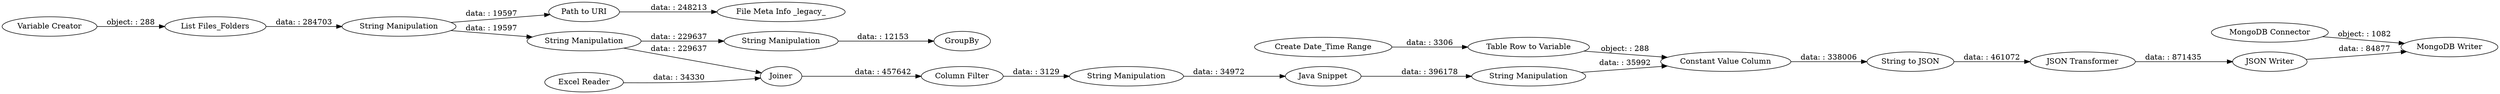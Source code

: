 digraph {
	"-3344941037139631019_334" [label="Column Filter"]
	"-3344941037139631019_341" [label="String Manipulation"]
	"-3344941037139631019_326" [label="List Files_Folders"]
	"-3344941037139631019_332" [label="Variable Creator"]
	"-3344941037139631019_320" [label="Constant Value Column"]
	"-3344941037139631019_52" [label="String Manipulation"]
	"-3344941037139631019_337" [label=Joiner]
	"-3344941037139631019_339" [label="String Manipulation"]
	"-3344941037139631019_344" [label="Path to URI"]
	"-3344941037139631019_322" [label="JSON Transformer"]
	"-3344941037139631019_340" [label="Excel Reader"]
	"-3344941037139631019_321" [label="String to JSON"]
	"-3344941037139631019_343" [label="File Meta Info _legacy_"]
	"-3344941037139631019_323" [label="Create Date_Time Range"]
	"-3344941037139631019_64" [label="Java Snippet"]
	"-3344941037139631019_330" [label="String Manipulation"]
	"-3344941037139631019_342" [label=GroupBy]
	"-3344941037139631019_265" [label="MongoDB Writer"]
	"-3344941037139631019_324" [label="Table Row to Variable"]
	"-3344941037139631019_16" [label="JSON Writer"]
	"-3344941037139631019_325" [label="String Manipulation"]
	"-3344941037139631019_301" [label="MongoDB Connector"]
	"-3344941037139631019_344" -> "-3344941037139631019_343" [label="data: : 248213"]
	"-3344941037139631019_339" -> "-3344941037139631019_341" [label="data: : 229637"]
	"-3344941037139631019_64" -> "-3344941037139631019_325" [label="data: : 396178"]
	"-3344941037139631019_334" -> "-3344941037139631019_52" [label="data: : 3129"]
	"-3344941037139631019_301" -> "-3344941037139631019_265" [label="object: : 1082"]
	"-3344941037139631019_321" -> "-3344941037139631019_322" [label="data: : 461072"]
	"-3344941037139631019_326" -> "-3344941037139631019_330" [label="data: : 284703"]
	"-3344941037139631019_337" -> "-3344941037139631019_334" [label="data: : 457642"]
	"-3344941037139631019_322" -> "-3344941037139631019_16" [label="data: : 871435"]
	"-3344941037139631019_324" -> "-3344941037139631019_320" [label="object: : 288"]
	"-3344941037139631019_52" -> "-3344941037139631019_64" [label="data: : 34972"]
	"-3344941037139631019_340" -> "-3344941037139631019_337" [label="data: : 34330"]
	"-3344941037139631019_16" -> "-3344941037139631019_265" [label="data: : 84877"]
	"-3344941037139631019_341" -> "-3344941037139631019_342" [label="data: : 12153"]
	"-3344941037139631019_320" -> "-3344941037139631019_321" [label="data: : 338006"]
	"-3344941037139631019_325" -> "-3344941037139631019_320" [label="data: : 35992"]
	"-3344941037139631019_339" -> "-3344941037139631019_337" [label="data: : 229637"]
	"-3344941037139631019_332" -> "-3344941037139631019_326" [label="object: : 288"]
	"-3344941037139631019_330" -> "-3344941037139631019_344" [label="data: : 19597"]
	"-3344941037139631019_323" -> "-3344941037139631019_324" [label="data: : 3306"]
	"-3344941037139631019_330" -> "-3344941037139631019_339" [label="data: : 19597"]
	rankdir=LR
}
